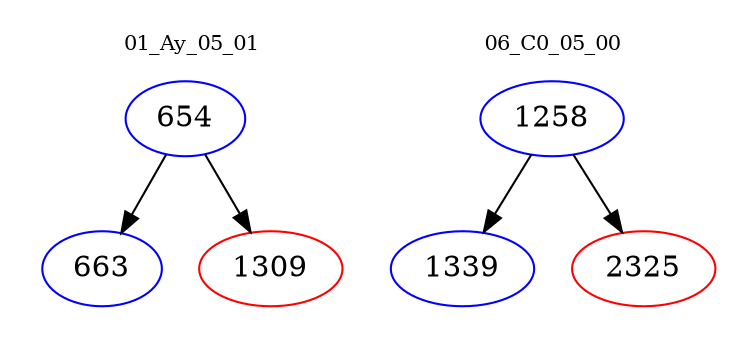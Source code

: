 digraph{
subgraph cluster_0 {
color = white
label = "01_Ay_05_01";
fontsize=10;
T0_654 [label="654", color="blue"]
T0_654 -> T0_663 [color="black"]
T0_663 [label="663", color="blue"]
T0_654 -> T0_1309 [color="black"]
T0_1309 [label="1309", color="red"]
}
subgraph cluster_1 {
color = white
label = "06_C0_05_00";
fontsize=10;
T1_1258 [label="1258", color="blue"]
T1_1258 -> T1_1339 [color="black"]
T1_1339 [label="1339", color="blue"]
T1_1258 -> T1_2325 [color="black"]
T1_2325 [label="2325", color="red"]
}
}
